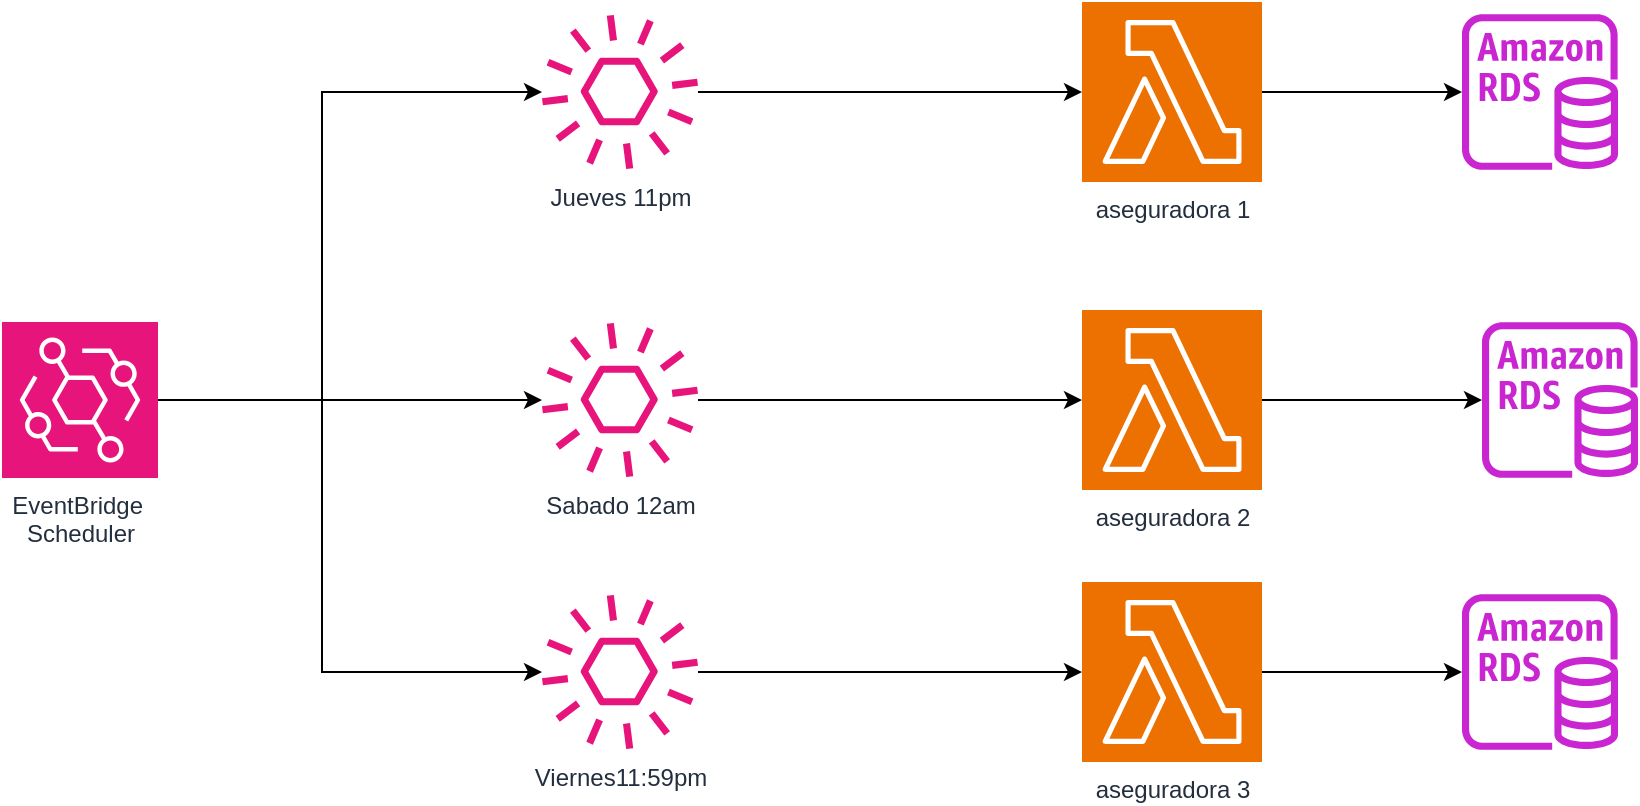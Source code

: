 <mxfile version="24.8.4">
  <diagram name="Page-1" id="gy-ZMK0R2gJEGIWDXKh_">
    <mxGraphModel dx="1313" dy="989" grid="1" gridSize="10" guides="1" tooltips="1" connect="1" arrows="1" fold="1" page="1" pageScale="1" pageWidth="2550" pageHeight="1440" background="none" math="0" shadow="0">
      <root>
        <mxCell id="0" />
        <mxCell id="1" parent="0" />
        <mxCell id="U5C3Sc-f8BmWUSMq19J6-61" style="edgeStyle=orthogonalEdgeStyle;rounded=0;orthogonalLoop=1;jettySize=auto;html=1;" parent="1" edge="1">
          <mxGeometry relative="1" as="geometry">
            <mxPoint x="2789" y="1178" as="sourcePoint" />
          </mxGeometry>
        </mxCell>
        <mxCell id="YTzFoYB1r-PXyBhH2BsT-21" style="edgeStyle=orthogonalEdgeStyle;rounded=0;orthogonalLoop=1;jettySize=auto;html=1;" edge="1" parent="1" source="YTzFoYB1r-PXyBhH2BsT-1" target="YTzFoYB1r-PXyBhH2BsT-18">
          <mxGeometry relative="1" as="geometry" />
        </mxCell>
        <mxCell id="YTzFoYB1r-PXyBhH2BsT-1" value="aseguradora 1" style="sketch=0;points=[[0,0,0],[0.25,0,0],[0.5,0,0],[0.75,0,0],[1,0,0],[0,1,0],[0.25,1,0],[0.5,1,0],[0.75,1,0],[1,1,0],[0,0.25,0],[0,0.5,0],[0,0.75,0],[1,0.25,0],[1,0.5,0],[1,0.75,0]];outlineConnect=0;fontColor=#232F3E;fillColor=#ED7100;strokeColor=#ffffff;dashed=0;verticalLabelPosition=bottom;verticalAlign=top;align=center;html=1;fontSize=12;fontStyle=0;aspect=fixed;shape=mxgraph.aws4.resourceIcon;resIcon=mxgraph.aws4.lambda;" vertex="1" parent="1">
          <mxGeometry x="1130" y="770" width="90" height="90" as="geometry" />
        </mxCell>
        <mxCell id="YTzFoYB1r-PXyBhH2BsT-14" style="edgeStyle=orthogonalEdgeStyle;rounded=0;orthogonalLoop=1;jettySize=auto;html=1;" edge="1" parent="1" source="YTzFoYB1r-PXyBhH2BsT-2" target="YTzFoYB1r-PXyBhH2BsT-5">
          <mxGeometry relative="1" as="geometry" />
        </mxCell>
        <mxCell id="YTzFoYB1r-PXyBhH2BsT-15" style="edgeStyle=orthogonalEdgeStyle;rounded=0;orthogonalLoop=1;jettySize=auto;html=1;" edge="1" parent="1" source="YTzFoYB1r-PXyBhH2BsT-2" target="YTzFoYB1r-PXyBhH2BsT-7">
          <mxGeometry relative="1" as="geometry">
            <Array as="points">
              <mxPoint x="750" y="969" />
              <mxPoint x="750" y="1105" />
            </Array>
          </mxGeometry>
        </mxCell>
        <mxCell id="YTzFoYB1r-PXyBhH2BsT-16" style="edgeStyle=orthogonalEdgeStyle;rounded=0;orthogonalLoop=1;jettySize=auto;html=1;" edge="1" parent="1" source="YTzFoYB1r-PXyBhH2BsT-2" target="YTzFoYB1r-PXyBhH2BsT-3">
          <mxGeometry relative="1" as="geometry">
            <Array as="points">
              <mxPoint x="750" y="969" />
              <mxPoint x="750" y="815" />
            </Array>
          </mxGeometry>
        </mxCell>
        <mxCell id="YTzFoYB1r-PXyBhH2BsT-2" value="EventBridge&amp;nbsp;&lt;div&gt;Scheduler&lt;/div&gt;" style="sketch=0;points=[[0,0,0],[0.25,0,0],[0.5,0,0],[0.75,0,0],[1,0,0],[0,1,0],[0.25,1,0],[0.5,1,0],[0.75,1,0],[1,1,0],[0,0.25,0],[0,0.5,0],[0,0.75,0],[1,0.25,0],[1,0.5,0],[1,0.75,0]];outlineConnect=0;fontColor=#232F3E;fillColor=#E7157B;strokeColor=#ffffff;dashed=0;verticalLabelPosition=bottom;verticalAlign=top;align=center;html=1;fontSize=12;fontStyle=0;aspect=fixed;shape=mxgraph.aws4.resourceIcon;resIcon=mxgraph.aws4.eventbridge;" vertex="1" parent="1">
          <mxGeometry x="590" y="930" width="78" height="78" as="geometry" />
        </mxCell>
        <mxCell id="YTzFoYB1r-PXyBhH2BsT-3" value="Jueves 11pm" style="sketch=0;outlineConnect=0;fontColor=#232F3E;gradientColor=none;fillColor=#E7157B;strokeColor=none;dashed=0;verticalLabelPosition=bottom;verticalAlign=top;align=center;html=1;fontSize=12;fontStyle=0;aspect=fixed;pointerEvents=1;shape=mxgraph.aws4.event;" vertex="1" parent="1">
          <mxGeometry x="860" y="776" width="78" height="78" as="geometry" />
        </mxCell>
        <mxCell id="YTzFoYB1r-PXyBhH2BsT-22" style="edgeStyle=orthogonalEdgeStyle;rounded=0;orthogonalLoop=1;jettySize=auto;html=1;" edge="1" parent="1" source="YTzFoYB1r-PXyBhH2BsT-4" target="YTzFoYB1r-PXyBhH2BsT-19">
          <mxGeometry relative="1" as="geometry" />
        </mxCell>
        <mxCell id="YTzFoYB1r-PXyBhH2BsT-4" value="aseguradora 2" style="sketch=0;points=[[0,0,0],[0.25,0,0],[0.5,0,0],[0.75,0,0],[1,0,0],[0,1,0],[0.25,1,0],[0.5,1,0],[0.75,1,0],[1,1,0],[0,0.25,0],[0,0.5,0],[0,0.75,0],[1,0.25,0],[1,0.5,0],[1,0.75,0]];outlineConnect=0;fontColor=#232F3E;fillColor=#ED7100;strokeColor=#ffffff;dashed=0;verticalLabelPosition=bottom;verticalAlign=top;align=center;html=1;fontSize=12;fontStyle=0;aspect=fixed;shape=mxgraph.aws4.resourceIcon;resIcon=mxgraph.aws4.lambda;" vertex="1" parent="1">
          <mxGeometry x="1130" y="924" width="90" height="90" as="geometry" />
        </mxCell>
        <mxCell id="YTzFoYB1r-PXyBhH2BsT-11" style="edgeStyle=orthogonalEdgeStyle;rounded=0;orthogonalLoop=1;jettySize=auto;html=1;" edge="1" parent="1" source="YTzFoYB1r-PXyBhH2BsT-5" target="YTzFoYB1r-PXyBhH2BsT-4">
          <mxGeometry relative="1" as="geometry" />
        </mxCell>
        <mxCell id="YTzFoYB1r-PXyBhH2BsT-5" value="Sabado 12am" style="sketch=0;outlineConnect=0;fontColor=#232F3E;gradientColor=none;fillColor=#E7157B;strokeColor=none;dashed=0;verticalLabelPosition=bottom;verticalAlign=top;align=center;html=1;fontSize=12;fontStyle=0;aspect=fixed;pointerEvents=1;shape=mxgraph.aws4.event;" vertex="1" parent="1">
          <mxGeometry x="860" y="930" width="78" height="78" as="geometry" />
        </mxCell>
        <mxCell id="YTzFoYB1r-PXyBhH2BsT-23" style="edgeStyle=orthogonalEdgeStyle;rounded=0;orthogonalLoop=1;jettySize=auto;html=1;" edge="1" parent="1" source="YTzFoYB1r-PXyBhH2BsT-6" target="YTzFoYB1r-PXyBhH2BsT-20">
          <mxGeometry relative="1" as="geometry" />
        </mxCell>
        <mxCell id="YTzFoYB1r-PXyBhH2BsT-6" value="aseguradora 3" style="sketch=0;points=[[0,0,0],[0.25,0,0],[0.5,0,0],[0.75,0,0],[1,0,0],[0,1,0],[0.25,1,0],[0.5,1,0],[0.75,1,0],[1,1,0],[0,0.25,0],[0,0.5,0],[0,0.75,0],[1,0.25,0],[1,0.5,0],[1,0.75,0]];outlineConnect=0;fontColor=#232F3E;fillColor=#ED7100;strokeColor=#ffffff;dashed=0;verticalLabelPosition=bottom;verticalAlign=top;align=center;html=1;fontSize=12;fontStyle=0;aspect=fixed;shape=mxgraph.aws4.resourceIcon;resIcon=mxgraph.aws4.lambda;" vertex="1" parent="1">
          <mxGeometry x="1130" y="1060" width="90" height="90" as="geometry" />
        </mxCell>
        <mxCell id="YTzFoYB1r-PXyBhH2BsT-12" style="edgeStyle=orthogonalEdgeStyle;rounded=0;orthogonalLoop=1;jettySize=auto;html=1;" edge="1" parent="1" source="YTzFoYB1r-PXyBhH2BsT-7" target="YTzFoYB1r-PXyBhH2BsT-6">
          <mxGeometry relative="1" as="geometry" />
        </mxCell>
        <mxCell id="YTzFoYB1r-PXyBhH2BsT-7" value="Viernes11:59pm" style="sketch=0;outlineConnect=0;fontColor=#232F3E;gradientColor=none;fillColor=#E7157B;strokeColor=none;dashed=0;verticalLabelPosition=bottom;verticalAlign=top;align=center;html=1;fontSize=12;fontStyle=0;aspect=fixed;pointerEvents=1;shape=mxgraph.aws4.event;" vertex="1" parent="1">
          <mxGeometry x="860" y="1066" width="78" height="78" as="geometry" />
        </mxCell>
        <mxCell id="YTzFoYB1r-PXyBhH2BsT-10" style="edgeStyle=orthogonalEdgeStyle;rounded=0;orthogonalLoop=1;jettySize=auto;html=1;entryX=0;entryY=0.5;entryDx=0;entryDy=0;entryPerimeter=0;" edge="1" parent="1" source="YTzFoYB1r-PXyBhH2BsT-3" target="YTzFoYB1r-PXyBhH2BsT-1">
          <mxGeometry relative="1" as="geometry" />
        </mxCell>
        <mxCell id="YTzFoYB1r-PXyBhH2BsT-18" value="" style="sketch=0;outlineConnect=0;fontColor=#232F3E;gradientColor=none;fillColor=#C925D1;strokeColor=none;dashed=0;verticalLabelPosition=bottom;verticalAlign=top;align=center;html=1;fontSize=12;fontStyle=0;aspect=fixed;pointerEvents=1;shape=mxgraph.aws4.rds_instance;" vertex="1" parent="1">
          <mxGeometry x="1320" y="776" width="78" height="78" as="geometry" />
        </mxCell>
        <mxCell id="YTzFoYB1r-PXyBhH2BsT-19" value="" style="sketch=0;outlineConnect=0;fontColor=#232F3E;gradientColor=none;fillColor=#C925D1;strokeColor=none;dashed=0;verticalLabelPosition=bottom;verticalAlign=top;align=center;html=1;fontSize=12;fontStyle=0;aspect=fixed;pointerEvents=1;shape=mxgraph.aws4.rds_instance;" vertex="1" parent="1">
          <mxGeometry x="1330" y="930" width="78" height="78" as="geometry" />
        </mxCell>
        <mxCell id="YTzFoYB1r-PXyBhH2BsT-20" value="" style="sketch=0;outlineConnect=0;fontColor=#232F3E;gradientColor=none;fillColor=#C925D1;strokeColor=none;dashed=0;verticalLabelPosition=bottom;verticalAlign=top;align=center;html=1;fontSize=12;fontStyle=0;aspect=fixed;pointerEvents=1;shape=mxgraph.aws4.rds_instance;" vertex="1" parent="1">
          <mxGeometry x="1320" y="1066" width="78" height="78" as="geometry" />
        </mxCell>
      </root>
    </mxGraphModel>
  </diagram>
</mxfile>
